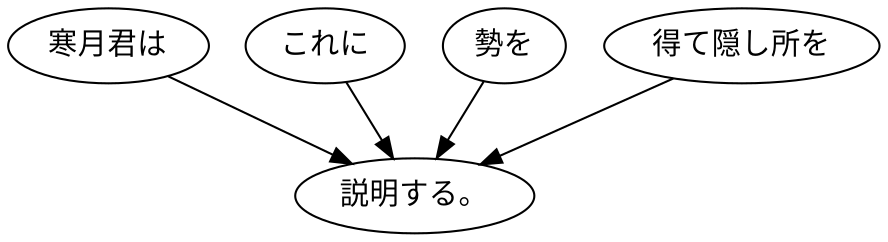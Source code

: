 digraph graph8181 {
	node0 [label="寒月君は"];
	node1 [label="これに"];
	node2 [label="勢を"];
	node3 [label="得て隠し所を"];
	node4 [label="説明する。"];
	node0 -> node4;
	node1 -> node4;
	node2 -> node4;
	node3 -> node4;
}
